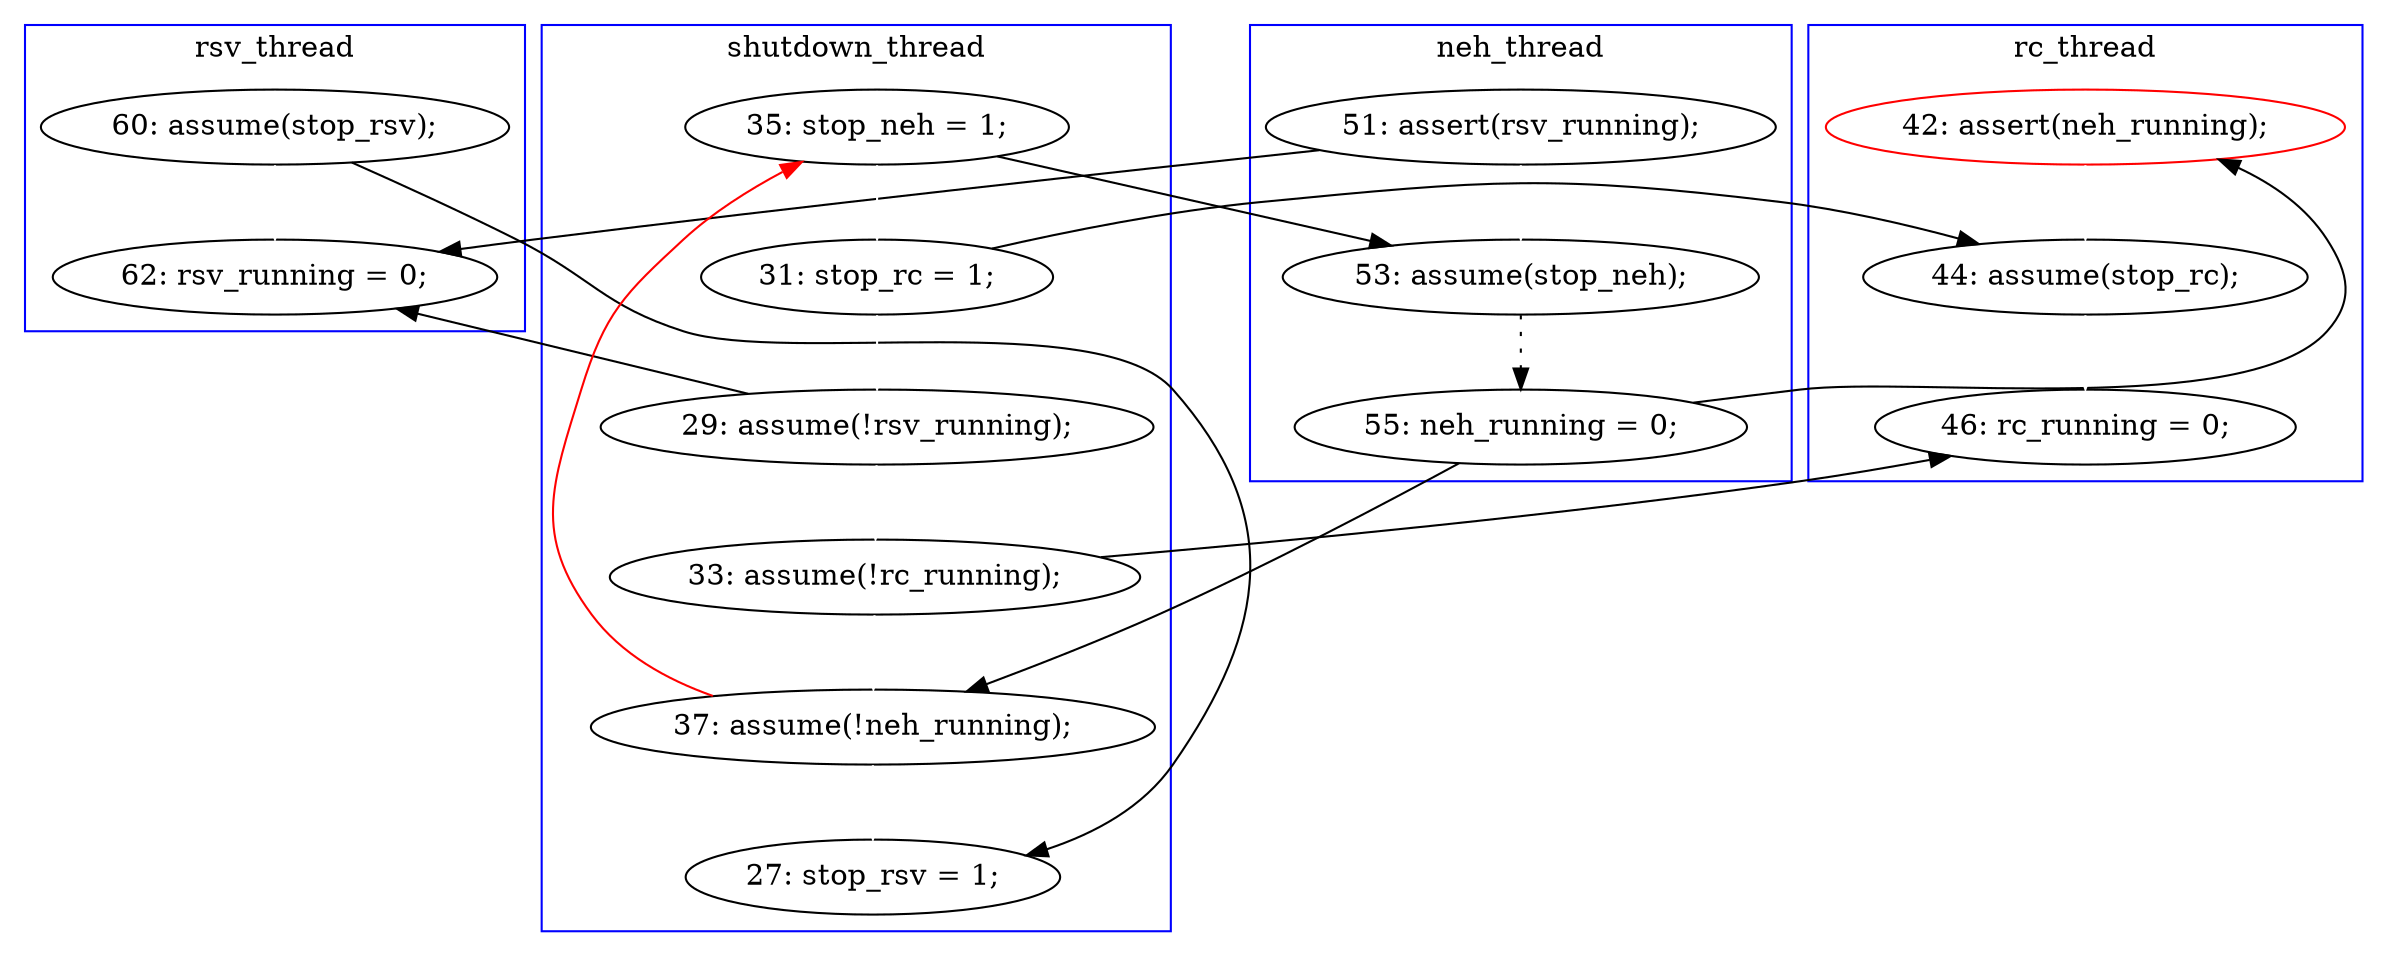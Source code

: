 digraph Counterexample {
	23 -> 26 [color = black, style = solid, constraint = false]
	22 -> 26 [color = white, style = solid]
	20 -> 21 [color = black, style = solid, constraint = false]
	24 -> 33 [color = black, style = solid, constraint = false]
	18 -> 19 [color = white, style = solid]
	19 -> 20 [color = black, style = dotted]
	24 -> 25 [color = white, style = solid]
	18 -> 26 [color = black, style = solid, constraint = false]
	23 -> 24 [color = white, style = solid]
	31 -> 33 [color = white, style = solid]
	20 -> 25 [color = black, style = solid, constraint = false]
	14 -> 23 [color = white, style = solid]
	14 -> 31 [color = black, style = solid, constraint = false]
	21 -> 31 [color = white, style = solid]
	25 -> 11 [color = red, style = solid, constraint = false]
	25 -> 27 [color = white, style = solid]
	11 -> 14 [color = white, style = solid]
	22 -> 27 [color = black, style = solid, constraint = false]
	11 -> 19 [color = black, style = solid, constraint = false]
	subgraph cluster4 {
		label = rsv_thread
		color = blue
		22  [label = "60: assume(stop_rsv);"]
		26  [label = "62: rsv_running = 0;"]
	}
	subgraph cluster3 {
		label = neh_thread
		color = blue
		19  [label = "53: assume(stop_neh);"]
		20  [label = "55: neh_running = 0;"]
		18  [label = "51: assert(rsv_running);"]
	}
	subgraph cluster1 {
		label = shutdown_thread
		color = blue
		24  [label = "33: assume(!rc_running);"]
		14  [label = "31: stop_rc = 1;"]
		27  [label = "27: stop_rsv = 1;"]
		11  [label = "35: stop_neh = 1;"]
		25  [label = "37: assume(!neh_running);"]
		23  [label = "29: assume(!rsv_running);"]
	}
	subgraph cluster2 {
		label = rc_thread
		color = blue
		33  [label = "46: rc_running = 0;"]
		31  [label = "44: assume(stop_rc);"]
		21  [label = "42: assert(neh_running);", color = red]
	}
}
